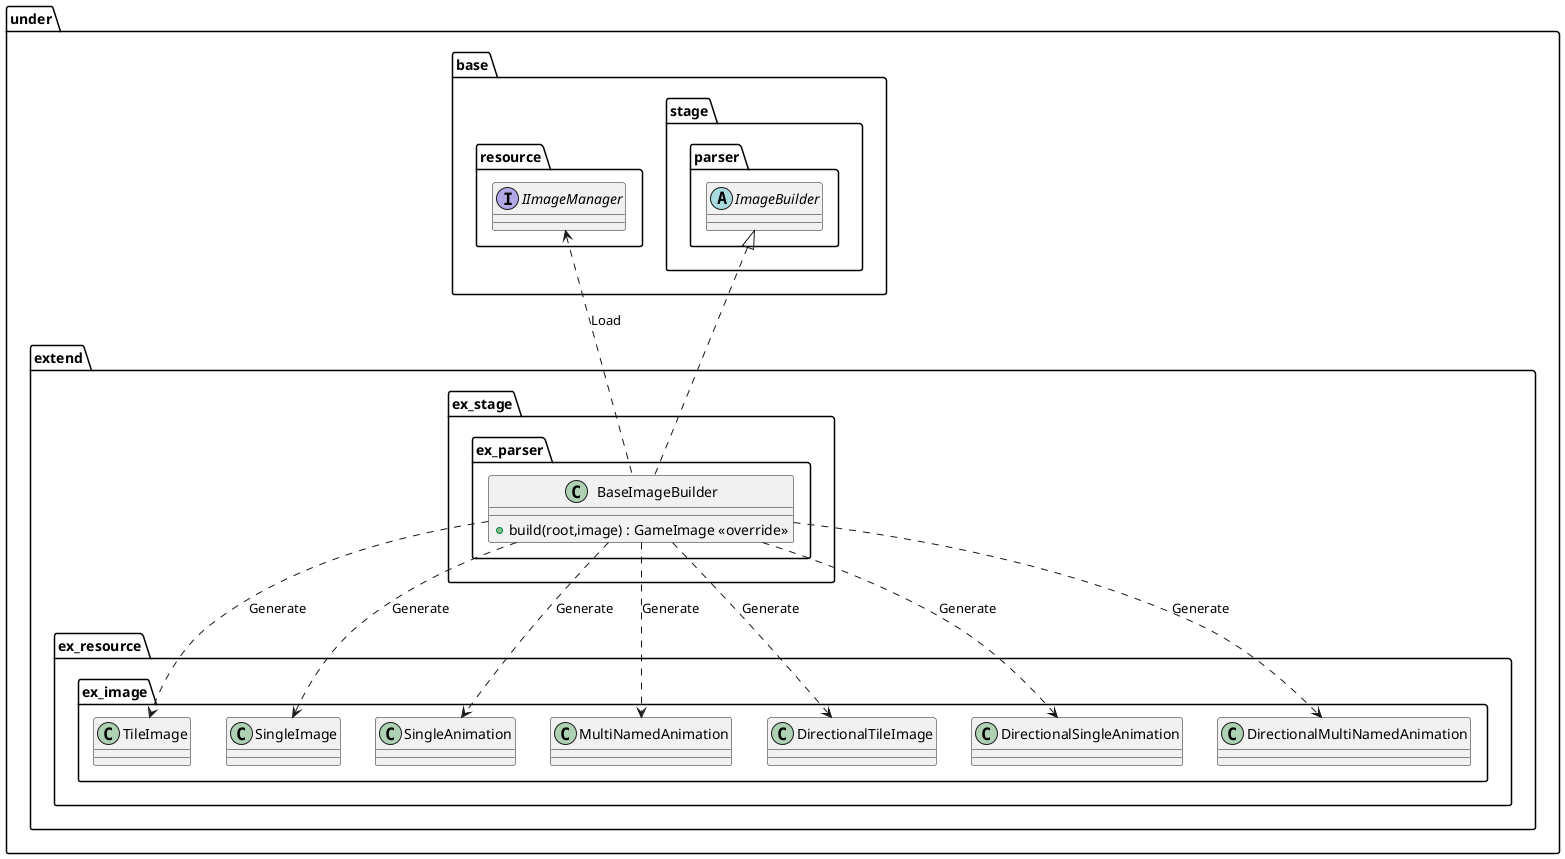 @startuml ParserImage

package under {
    package extend {
        package ex_stage {
            package ex_parser {
                class BaseImageBuilder {
                    +build(root,image) : GameImage <<override>>
                }
            }
        }
    }
}

package under {
    package base {
        package resource {
            interface IImageManager
        }
        package stage {
            package parser {
                abstract ImageBuilder
            }
        }
    }
    package extend {
        package ex_resource {
            package ex_image {
                class TileImage
                class SingleImage
                class SingleAnimation
                class MultiNamedAnimation
                class DirectionalTileImage
                class DirectionalSingleAnimation
                class DirectionalMultiNamedAnimation
            }
        }
    }
}

BaseImageBuilder ..> TileImage : Generate
BaseImageBuilder ..> SingleImage : Generate
BaseImageBuilder ..> SingleAnimation : Generate
BaseImageBuilder ..> MultiNamedAnimation : Generate
BaseImageBuilder ..> DirectionalTileImage : Generate
BaseImageBuilder ..> DirectionalSingleAnimation : Generate
BaseImageBuilder ..> DirectionalMultiNamedAnimation : Generate

IImageManager <.. BaseImageBuilder : Load

ImageBuilder <|.. BaseImageBuilder

@enduml
